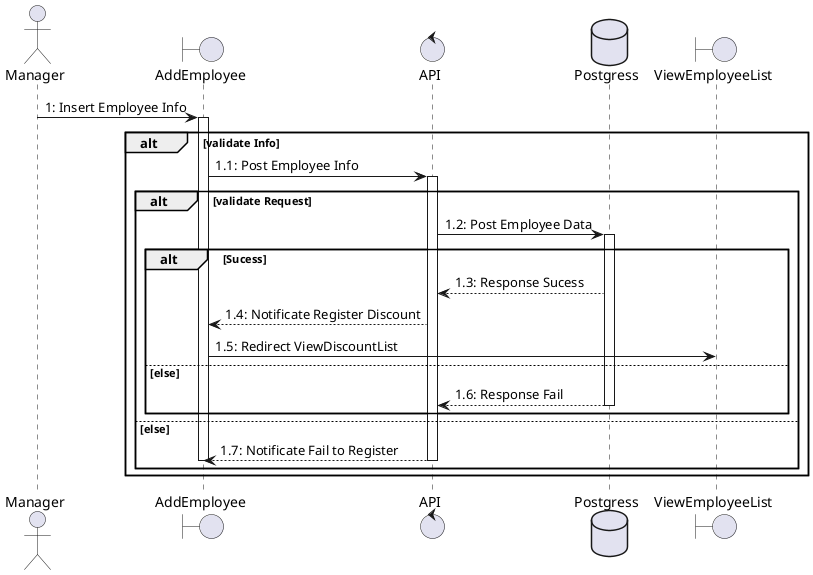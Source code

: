 @startuml RegisterEmployee

actor Manager as a1
boundary AddEmployee as b1
control API as c1
database Postgress as db
boundary ViewEmployeeList as b2


a1 -> b1: 1: Insert Employee Info

activate b1
alt validate Info
  b1 -> c1 : 1.1: Post Employee Info
  activate c1

  alt validate Request
    c1 -> db: 1.2: Post Employee Data
    activate db
    alt Sucess
      db --> c1: 1.3: Response Sucess

      c1 --> b1: 1.4: Notificate Register Discount

      b1 -> b2: 1.5: Redirect ViewDiscountList
    else else
      db --> c1: 1.6: Response Fail

      deactivate db
    end

  else else
    c1 --> b1: 1.7: Notificate Fail to Register
    deactivate c1
    deactivate b1
  end

' deactivate b1
end


@enduml